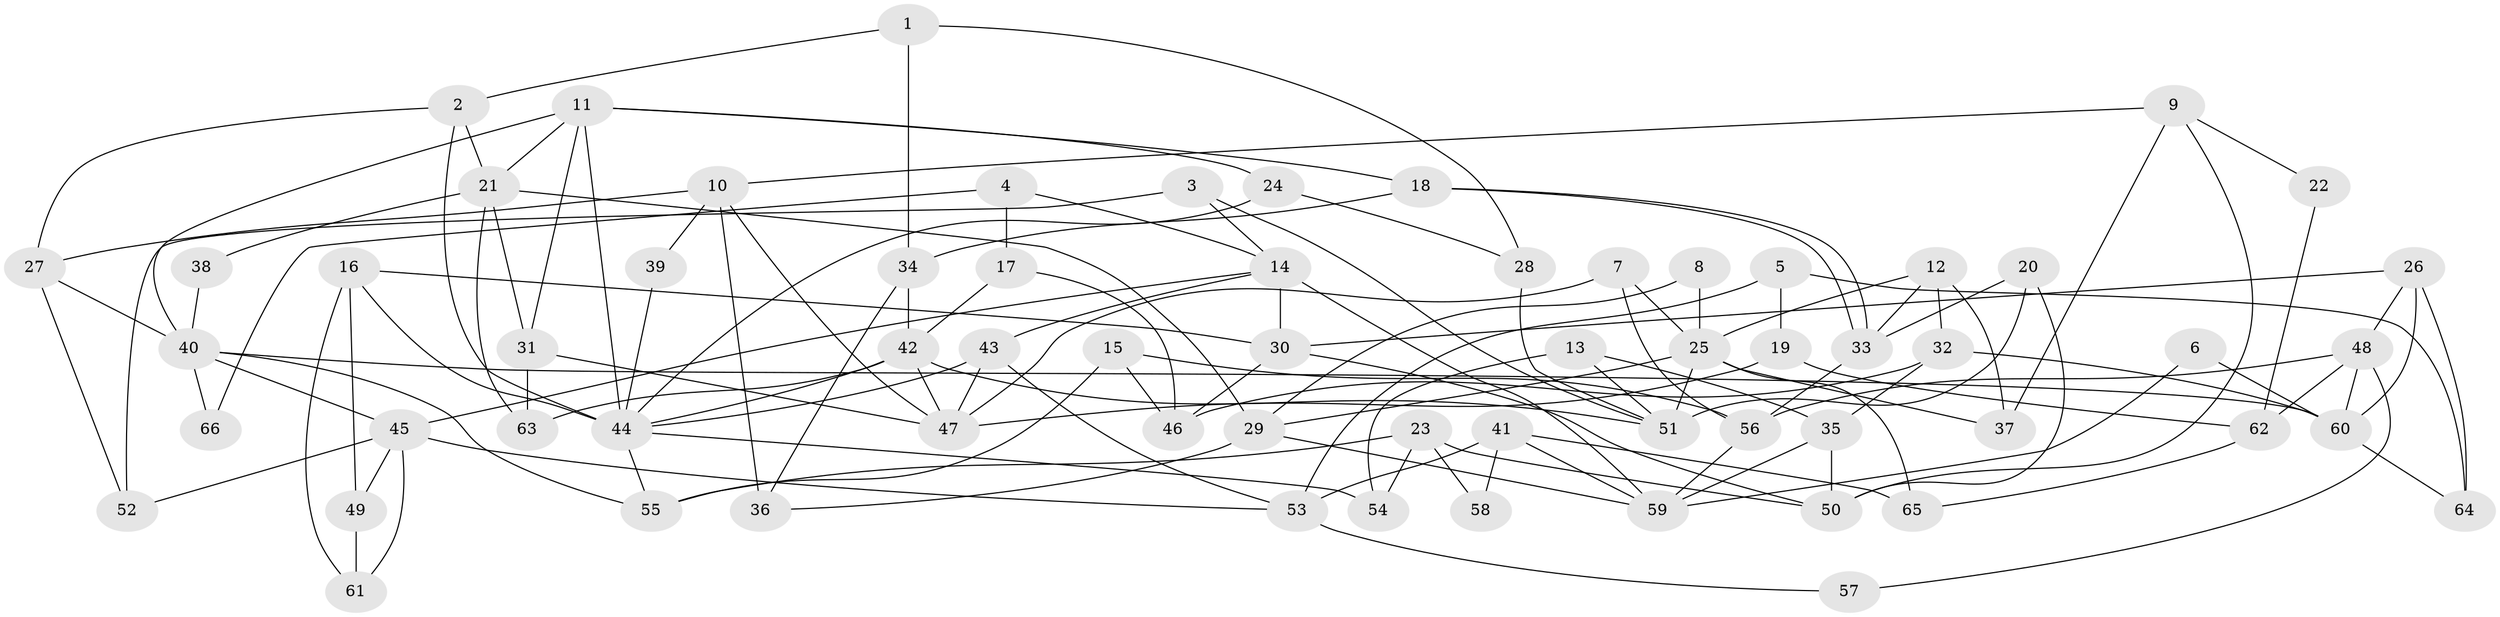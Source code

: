 // Generated by graph-tools (version 1.1) at 2025/26/03/09/25 03:26:13]
// undirected, 66 vertices, 132 edges
graph export_dot {
graph [start="1"]
  node [color=gray90,style=filled];
  1;
  2;
  3;
  4;
  5;
  6;
  7;
  8;
  9;
  10;
  11;
  12;
  13;
  14;
  15;
  16;
  17;
  18;
  19;
  20;
  21;
  22;
  23;
  24;
  25;
  26;
  27;
  28;
  29;
  30;
  31;
  32;
  33;
  34;
  35;
  36;
  37;
  38;
  39;
  40;
  41;
  42;
  43;
  44;
  45;
  46;
  47;
  48;
  49;
  50;
  51;
  52;
  53;
  54;
  55;
  56;
  57;
  58;
  59;
  60;
  61;
  62;
  63;
  64;
  65;
  66;
  1 -- 34;
  1 -- 2;
  1 -- 28;
  2 -- 44;
  2 -- 21;
  2 -- 27;
  3 -- 51;
  3 -- 14;
  3 -- 52;
  4 -- 14;
  4 -- 17;
  4 -- 66;
  5 -- 19;
  5 -- 64;
  5 -- 53;
  6 -- 60;
  6 -- 59;
  7 -- 56;
  7 -- 25;
  7 -- 47;
  8 -- 29;
  8 -- 25;
  9 -- 50;
  9 -- 10;
  9 -- 22;
  9 -- 37;
  10 -- 36;
  10 -- 47;
  10 -- 27;
  10 -- 39;
  11 -- 31;
  11 -- 40;
  11 -- 18;
  11 -- 21;
  11 -- 24;
  11 -- 44;
  12 -- 25;
  12 -- 37;
  12 -- 32;
  12 -- 33;
  13 -- 51;
  13 -- 35;
  13 -- 54;
  14 -- 30;
  14 -- 59;
  14 -- 43;
  14 -- 45;
  15 -- 46;
  15 -- 55;
  15 -- 56;
  16 -- 44;
  16 -- 49;
  16 -- 30;
  16 -- 61;
  17 -- 42;
  17 -- 46;
  18 -- 33;
  18 -- 33;
  18 -- 34;
  19 -- 47;
  19 -- 62;
  20 -- 33;
  20 -- 51;
  20 -- 50;
  21 -- 63;
  21 -- 29;
  21 -- 31;
  21 -- 38;
  22 -- 62;
  23 -- 55;
  23 -- 54;
  23 -- 50;
  23 -- 58;
  24 -- 44;
  24 -- 28;
  25 -- 51;
  25 -- 29;
  25 -- 37;
  25 -- 65;
  26 -- 30;
  26 -- 60;
  26 -- 48;
  26 -- 64;
  27 -- 40;
  27 -- 52;
  28 -- 51;
  29 -- 59;
  29 -- 36;
  30 -- 50;
  30 -- 46;
  31 -- 47;
  31 -- 63;
  32 -- 60;
  32 -- 35;
  32 -- 46;
  33 -- 56;
  34 -- 42;
  34 -- 36;
  35 -- 50;
  35 -- 59;
  38 -- 40;
  39 -- 44;
  40 -- 45;
  40 -- 55;
  40 -- 60;
  40 -- 66;
  41 -- 53;
  41 -- 59;
  41 -- 58;
  41 -- 65;
  42 -- 47;
  42 -- 44;
  42 -- 51;
  42 -- 63;
  43 -- 53;
  43 -- 44;
  43 -- 47;
  44 -- 54;
  44 -- 55;
  45 -- 52;
  45 -- 49;
  45 -- 53;
  45 -- 61;
  48 -- 56;
  48 -- 57;
  48 -- 60;
  48 -- 62;
  49 -- 61;
  53 -- 57;
  56 -- 59;
  60 -- 64;
  62 -- 65;
}
